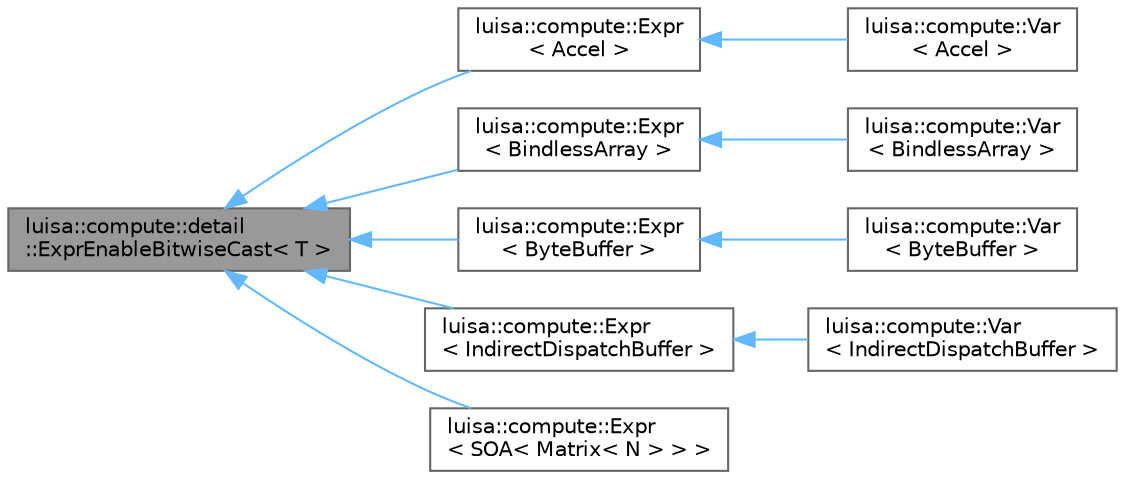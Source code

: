 digraph "luisa::compute::detail::ExprEnableBitwiseCast&lt; T &gt;"
{
 // LATEX_PDF_SIZE
  bgcolor="transparent";
  edge [fontname=Helvetica,fontsize=10,labelfontname=Helvetica,labelfontsize=10];
  node [fontname=Helvetica,fontsize=10,shape=box,height=0.2,width=0.4];
  rankdir="LR";
  Node1 [id="Node000001",label="luisa::compute::detail\l::ExprEnableBitwiseCast\< T \>",height=0.2,width=0.4,color="gray40", fillcolor="grey60", style="filled", fontcolor="black",tooltip="Enable bitwise cast to type Dest"];
  Node1 -> Node2 [id="edge10_Node000001_Node000002",dir="back",color="steelblue1",style="solid",tooltip=" "];
  Node2 [id="Node000002",label="luisa::compute::Expr\l\< Accel \>",height=0.2,width=0.4,color="gray40", fillcolor="white", style="filled",URL="$structluisa_1_1compute_1_1_expr_3_01_accel_01_4.html",tooltip=" "];
  Node2 -> Node3 [id="edge11_Node000002_Node000003",dir="back",color="steelblue1",style="solid",tooltip=" "];
  Node3 [id="Node000003",label="luisa::compute::Var\l\< Accel \>",height=0.2,width=0.4,color="gray40", fillcolor="white", style="filled",tooltip=" "];
  Node1 -> Node4 [id="edge12_Node000001_Node000004",dir="back",color="steelblue1",style="solid",tooltip=" "];
  Node4 [id="Node000004",label="luisa::compute::Expr\l\< BindlessArray \>",height=0.2,width=0.4,color="gray40", fillcolor="white", style="filled",URL="$structluisa_1_1compute_1_1_expr_3_01_bindless_array_01_4.html",tooltip="Class of Expr<BindlessArray>"];
  Node4 -> Node5 [id="edge13_Node000004_Node000005",dir="back",color="steelblue1",style="solid",tooltip=" "];
  Node5 [id="Node000005",label="luisa::compute::Var\l\< BindlessArray \>",height=0.2,width=0.4,color="gray40", fillcolor="white", style="filled",tooltip=" "];
  Node1 -> Node6 [id="edge14_Node000001_Node000006",dir="back",color="steelblue1",style="solid",tooltip=" "];
  Node6 [id="Node000006",label="luisa::compute::Expr\l\< ByteBuffer \>",height=0.2,width=0.4,color="gray40", fillcolor="white", style="filled",URL="$structluisa_1_1compute_1_1_expr_3_01_byte_buffer_01_4.html",tooltip=" "];
  Node6 -> Node7 [id="edge15_Node000006_Node000007",dir="back",color="steelblue1",style="solid",tooltip=" "];
  Node7 [id="Node000007",label="luisa::compute::Var\l\< ByteBuffer \>",height=0.2,width=0.4,color="gray40", fillcolor="white", style="filled",URL="$structluisa_1_1compute_1_1_var_3_01_byte_buffer_01_4.html",tooltip=" "];
  Node1 -> Node8 [id="edge16_Node000001_Node000008",dir="back",color="steelblue1",style="solid",tooltip=" "];
  Node8 [id="Node000008",label="luisa::compute::Expr\l\< IndirectDispatchBuffer \>",height=0.2,width=0.4,color="gray40", fillcolor="white", style="filled",URL="$structluisa_1_1compute_1_1_expr_3_01_indirect_dispatch_buffer_01_4.html",tooltip=" "];
  Node8 -> Node9 [id="edge17_Node000008_Node000009",dir="back",color="steelblue1",style="solid",tooltip=" "];
  Node9 [id="Node000009",label="luisa::compute::Var\l\< IndirectDispatchBuffer \>",height=0.2,width=0.4,color="gray40", fillcolor="white", style="filled",tooltip=" "];
  Node1 -> Node10 [id="edge18_Node000001_Node000010",dir="back",color="steelblue1",style="solid",tooltip=" "];
  Node10 [id="Node000010",label="luisa::compute::Expr\l\< SOA\< Matrix\< N \> \> \>",height=0.2,width=0.4,color="gray40", fillcolor="white", style="filled",URL="$structluisa_1_1compute_1_1_expr_3_01_s_o_a_3_01_matrix_3_01_n_01_4_01_4_01_4.html",tooltip=" "];
}
